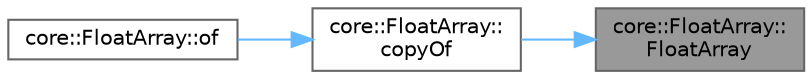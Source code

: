 digraph "core::FloatArray::FloatArray"
{
 // INTERACTIVE_SVG=YES
 // LATEX_PDF_SIZE
  bgcolor="transparent";
  edge [fontname=Helvetica,fontsize=10,labelfontname=Helvetica,labelfontsize=10];
  node [fontname=Helvetica,fontsize=10,shape=box,height=0.2,width=0.4];
  rankdir="RL";
  Node1 [id="Node000001",label="core::FloatArray::\lFloatArray",height=0.2,width=0.4,color="gray40", fillcolor="grey60", style="filled", fontcolor="black",tooltip="Construct new FloatArray instance able to contains the given number of values."];
  Node1 -> Node2 [id="edge1_Node000001_Node000002",dir="back",color="steelblue1",style="solid",tooltip=" "];
  Node2 [id="Node000002",label="core::FloatArray::\lcopyOf",height=0.2,width=0.4,color="grey40", fillcolor="white", style="filled",URL="$d7/d06/a00131.html#a0df44b3a22e052b87ab05bf78e687e74",tooltip="Obtain newly created FloatArray instance with primitive float array, such as int8_t[],..."];
  Node2 -> Node3 [id="edge2_Node000002_Node000003",dir="back",color="steelblue1",style="solid",tooltip=" "];
  Node3 [id="Node000003",label="core::FloatArray::of",height=0.2,width=0.4,color="grey40", fillcolor="white", style="filled",URL="$d7/d06/a00131.html#a5d551b363e8f2a98f6ffe6de48fd49d5",tooltip="Obtain newly created FloatArray instance with given floats values or code points."];
}
